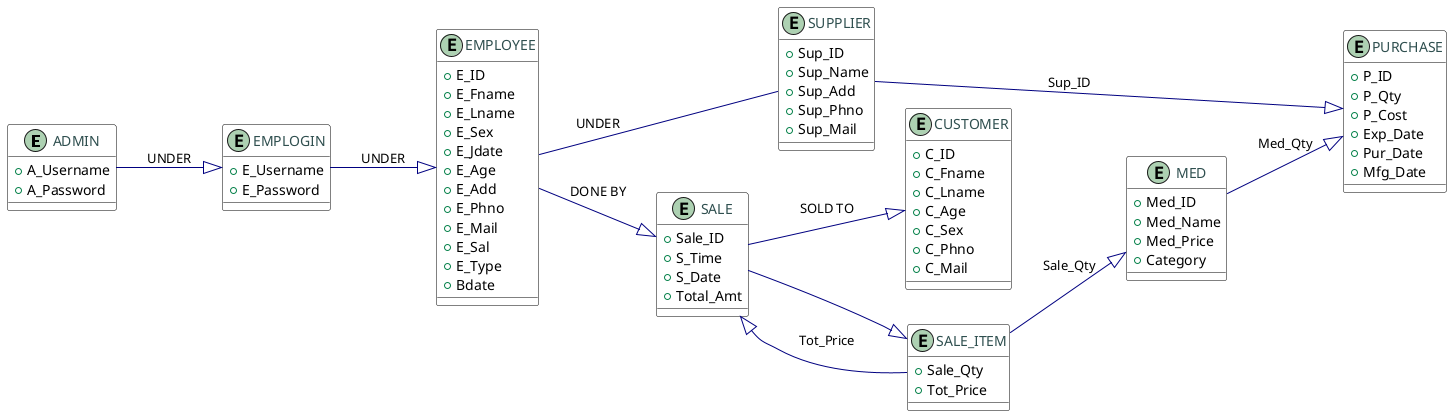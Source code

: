 @startuml
left to right direction
skinparam class {
    BackgroundColor White
    ArrowColor Navy
    BorderColor Black
    FontSize 14
    FontColor DarkSlateGray
}

entity "ADMIN" as Admin {
  + A_Username
  + A_Password
}

entity "EMPLOGIN" as EmpLogin {
  + E_Username
  + E_Password
}

entity "EMPLOYEE" as Employee {
  + E_ID
  + E_Fname
  + E_Lname
  + E_Sex
  + E_Jdate
  + E_Age
  + E_Add
  + E_Phno
  + E_Mail
  + E_Sal
  + E_Type
  + Bdate
}

entity "SUPPLIER" as Suppliers {
  + Sup_ID
  + Sup_Name
  + Sup_Add
  + Sup_Phno
  + Sup_Mail
}

entity "CUSTOMER" as Customer {
  + C_ID
  + C_Fname
  + C_Lname
  + C_Age
  + C_Sex
  + C_Phno
  + C_Mail
}

entity "MED" as Meds {
  + Med_ID
  + Med_Name
  + Med_Price
  + Category
}

entity "PURCHASE" as Purchase {
  + P_ID
  + P_Qty
  + P_Cost
  + Exp_Date
  + Pur_Date
  + Mfg_Date
}

entity "SALE" as Sales {
  + Sale_ID
  + S_Time
  + S_Date
  + Total_Amt
}

entity "SALE_ITEM" as SalesItems {
  + Sale_Qty
  + Tot_Price
}

Admin --|> EmpLogin : UNDER
EmpLogin --|> Employee : UNDER
Employee --|> Sales : DONE BY
Employee -- Suppliers : UNDER
Sales --|> SalesItems
SalesItems --|> Meds : Sale_Qty
SalesItems --|> Sales : Tot_Price
Meds --|> Purchase : Med_Qty
Suppliers --|> Purchase : Sup_ID
Sales --|> Customer : SOLD TO

@enduml

